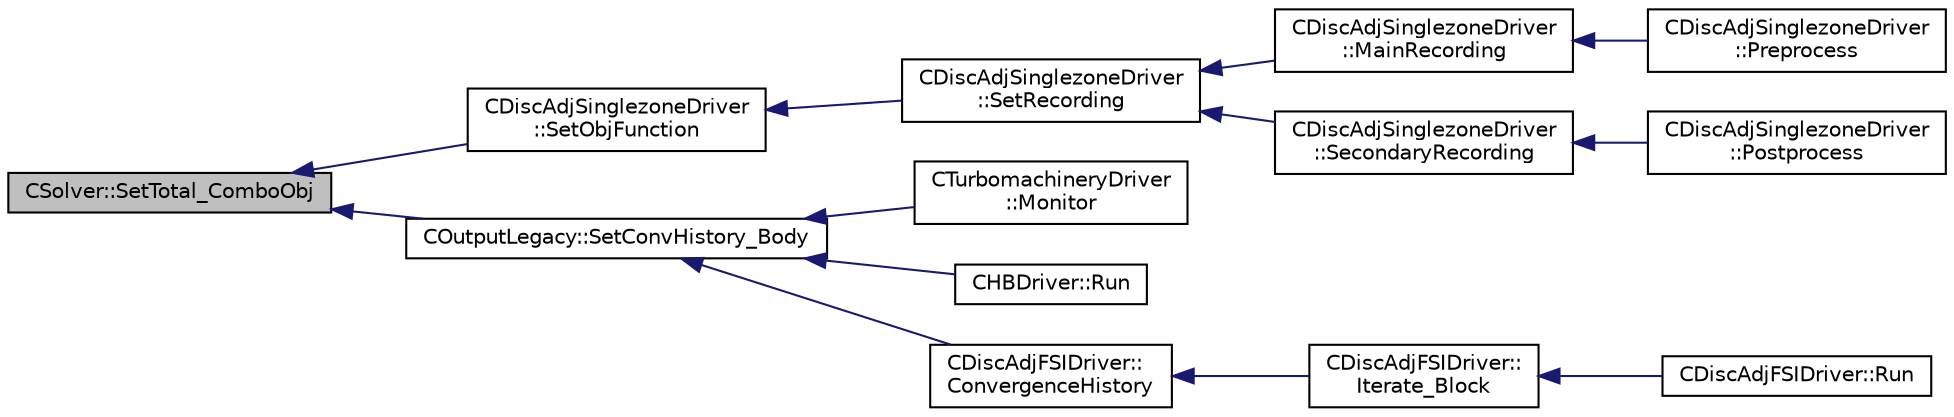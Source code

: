 digraph "CSolver::SetTotal_ComboObj"
{
  edge [fontname="Helvetica",fontsize="10",labelfontname="Helvetica",labelfontsize="10"];
  node [fontname="Helvetica",fontsize="10",shape=record];
  rankdir="LR";
  Node5280 [label="CSolver::SetTotal_ComboObj",height=0.2,width=0.4,color="black", fillcolor="grey75", style="filled", fontcolor="black"];
  Node5280 -> Node5281 [dir="back",color="midnightblue",fontsize="10",style="solid",fontname="Helvetica"];
  Node5281 [label="CDiscAdjSinglezoneDriver\l::SetObjFunction",height=0.2,width=0.4,color="black", fillcolor="white", style="filled",URL="$class_c_disc_adj_singlezone_driver.html#aea0513ac808106c6a92be610b3b17a6a",tooltip="Set the objective function. "];
  Node5281 -> Node5282 [dir="back",color="midnightblue",fontsize="10",style="solid",fontname="Helvetica"];
  Node5282 [label="CDiscAdjSinglezoneDriver\l::SetRecording",height=0.2,width=0.4,color="black", fillcolor="white", style="filled",URL="$class_c_disc_adj_singlezone_driver.html#a7e519f0f189a3a102b0630edaaa9d233",tooltip="Record one iteration of a flow iteration in within multiple zones. "];
  Node5282 -> Node5283 [dir="back",color="midnightblue",fontsize="10",style="solid",fontname="Helvetica"];
  Node5283 [label="CDiscAdjSinglezoneDriver\l::MainRecording",height=0.2,width=0.4,color="black", fillcolor="white", style="filled",URL="$class_c_disc_adj_singlezone_driver.html#af4087bc4859a336b67555336d8f28aaf",tooltip="Record the main computational path. "];
  Node5283 -> Node5284 [dir="back",color="midnightblue",fontsize="10",style="solid",fontname="Helvetica"];
  Node5284 [label="CDiscAdjSinglezoneDriver\l::Preprocess",height=0.2,width=0.4,color="black", fillcolor="white", style="filled",URL="$class_c_disc_adj_singlezone_driver.html#a2d0785572312526d0bd695a14dd405f2",tooltip="Preprocess the single-zone iteration. "];
  Node5282 -> Node5285 [dir="back",color="midnightblue",fontsize="10",style="solid",fontname="Helvetica"];
  Node5285 [label="CDiscAdjSinglezoneDriver\l::SecondaryRecording",height=0.2,width=0.4,color="black", fillcolor="white", style="filled",URL="$class_c_disc_adj_singlezone_driver.html#ad328a74dd89ed2e335b22c4bf2b53cb0",tooltip="Record the secondary computational path. "];
  Node5285 -> Node5286 [dir="back",color="midnightblue",fontsize="10",style="solid",fontname="Helvetica"];
  Node5286 [label="CDiscAdjSinglezoneDriver\l::Postprocess",height=0.2,width=0.4,color="black", fillcolor="white", style="filled",URL="$class_c_disc_adj_singlezone_driver.html#af0ac923c07d86674b252c28df9a115da",tooltip="Postprocess the adjoint iteration for ZONE_0. "];
  Node5280 -> Node5287 [dir="back",color="midnightblue",fontsize="10",style="solid",fontname="Helvetica"];
  Node5287 [label="COutputLegacy::SetConvHistory_Body",height=0.2,width=0.4,color="black", fillcolor="white", style="filled",URL="$class_c_output_legacy.html#a217cc0d778a3828499189a9debee47c6",tooltip="Write the history file and the convergence on the screen for serial computations. ..."];
  Node5287 -> Node5288 [dir="back",color="midnightblue",fontsize="10",style="solid",fontname="Helvetica"];
  Node5288 [label="CTurbomachineryDriver\l::Monitor",height=0.2,width=0.4,color="black", fillcolor="white", style="filled",URL="$class_c_turbomachinery_driver.html#a41d7b50bbacef68eb5436293ebb2da4f",tooltip="Monitor the computation. "];
  Node5287 -> Node5289 [dir="back",color="midnightblue",fontsize="10",style="solid",fontname="Helvetica"];
  Node5289 [label="CHBDriver::Run",height=0.2,width=0.4,color="black", fillcolor="white", style="filled",URL="$class_c_h_b_driver.html#a98c0448a8e0404845ee54e25b62eaea9",tooltip="Run a single iteration of a Harmonic Balance problem. "];
  Node5287 -> Node5290 [dir="back",color="midnightblue",fontsize="10",style="solid",fontname="Helvetica"];
  Node5290 [label="CDiscAdjFSIDriver::\lConvergenceHistory",height=0.2,width=0.4,color="black", fillcolor="white", style="filled",URL="$class_c_disc_adj_f_s_i_driver.html#a139dfa2442613879f2b15f28a09c2bd5",tooltip="Output the convergence history. "];
  Node5290 -> Node5291 [dir="back",color="midnightblue",fontsize="10",style="solid",fontname="Helvetica"];
  Node5291 [label="CDiscAdjFSIDriver::\lIterate_Block",height=0.2,width=0.4,color="black", fillcolor="white", style="filled",URL="$class_c_disc_adj_f_s_i_driver.html#a84949f139fa795b7d34d6ff77e82eb5c",tooltip="Iterate a certain block for adjoint FSI - may be the whole set of variables or independent and subite..."];
  Node5291 -> Node5292 [dir="back",color="midnightblue",fontsize="10",style="solid",fontname="Helvetica"];
  Node5292 [label="CDiscAdjFSIDriver::Run",height=0.2,width=0.4,color="black", fillcolor="white", style="filled",URL="$class_c_disc_adj_f_s_i_driver.html#a2e965d6e9c4dcfc296077cae225cab21",tooltip="Run a Discrete Adjoint iteration for the FSI problem. "];
}
